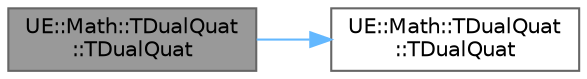 digraph "UE::Math::TDualQuat::TDualQuat"
{
 // INTERACTIVE_SVG=YES
 // LATEX_PDF_SIZE
  bgcolor="transparent";
  edge [fontname=Helvetica,fontsize=10,labelfontname=Helvetica,labelfontsize=10];
  node [fontname=Helvetica,fontsize=10,shape=box,height=0.2,width=0.4];
  rankdir="LR";
  Node1 [id="Node000001",label="UE::Math::TDualQuat\l::TDualQuat",height=0.2,width=0.4,color="gray40", fillcolor="grey60", style="filled", fontcolor="black",tooltip=" "];
  Node1 -> Node2 [id="edge1_Node000001_Node000002",color="steelblue1",style="solid",tooltip=" "];
  Node2 [id="Node000002",label="UE::Math::TDualQuat\l::TDualQuat",height=0.2,width=0.4,color="grey40", fillcolor="white", style="filled",URL="$df/d78/structUE_1_1Math_1_1TDualQuat.html#a13c581a76bd3168057ab963700f02f7c",tooltip=" "];
}
